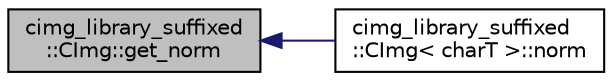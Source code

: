 digraph "cimg_library_suffixed::CImg::get_norm"
{
  edge [fontname="Helvetica",fontsize="10",labelfontname="Helvetica",labelfontsize="10"];
  node [fontname="Helvetica",fontsize="10",shape=record];
  rankdir="LR";
  Node1 [label="cimg_library_suffixed\l::CImg::get_norm",height=0.2,width=0.4,color="black", fillcolor="grey75", style="filled" fontcolor="black"];
  Node1 -> Node2 [dir="back",color="midnightblue",fontsize="10",style="solid",fontname="Helvetica"];
  Node2 [label="cimg_library_suffixed\l::CImg\< charT \>::norm",height=0.2,width=0.4,color="black", fillcolor="white", style="filled",URL="$structcimg__library__suffixed_1_1_c_img.html#ab850013f0ed453ba91ac0004e76f5d78",tooltip="Compute L2-norm of each multi-valued pixel of the image instance."];
}
